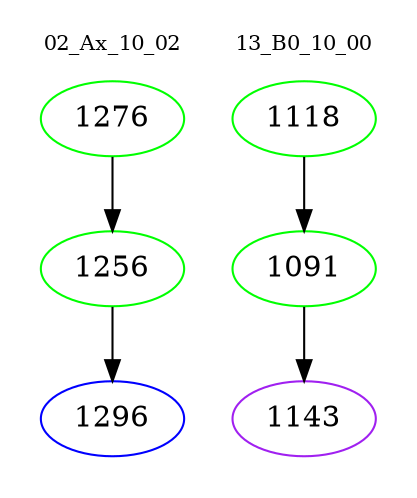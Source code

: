 digraph{
subgraph cluster_0 {
color = white
label = "02_Ax_10_02";
fontsize=10;
T0_1276 [label="1276", color="green"]
T0_1276 -> T0_1256 [color="black"]
T0_1256 [label="1256", color="green"]
T0_1256 -> T0_1296 [color="black"]
T0_1296 [label="1296", color="blue"]
}
subgraph cluster_1 {
color = white
label = "13_B0_10_00";
fontsize=10;
T1_1118 [label="1118", color="green"]
T1_1118 -> T1_1091 [color="black"]
T1_1091 [label="1091", color="green"]
T1_1091 -> T1_1143 [color="black"]
T1_1143 [label="1143", color="purple"]
}
}
